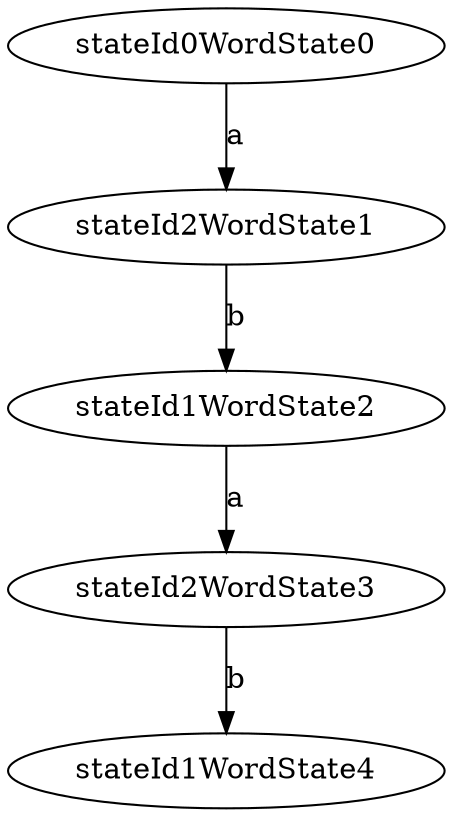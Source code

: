digraph G {
{ { stateId0WordState0} }
;{ { stateId1WordState2} }
;{ { stateId1WordState4} }
;{ { stateId2WordState1} }
;{ { stateId2WordState3} }
;{ { stateId0WordState0} } -> { { stateId2WordState1} } [label="a"];
{ { stateId1WordState2} } -> { { stateId2WordState3} } [label="a"];
{ { stateId2WordState1} } -> { { stateId1WordState2} } [label="b"];
{ { stateId2WordState3} } -> { { stateId1WordState4} } [label="b"];
}
